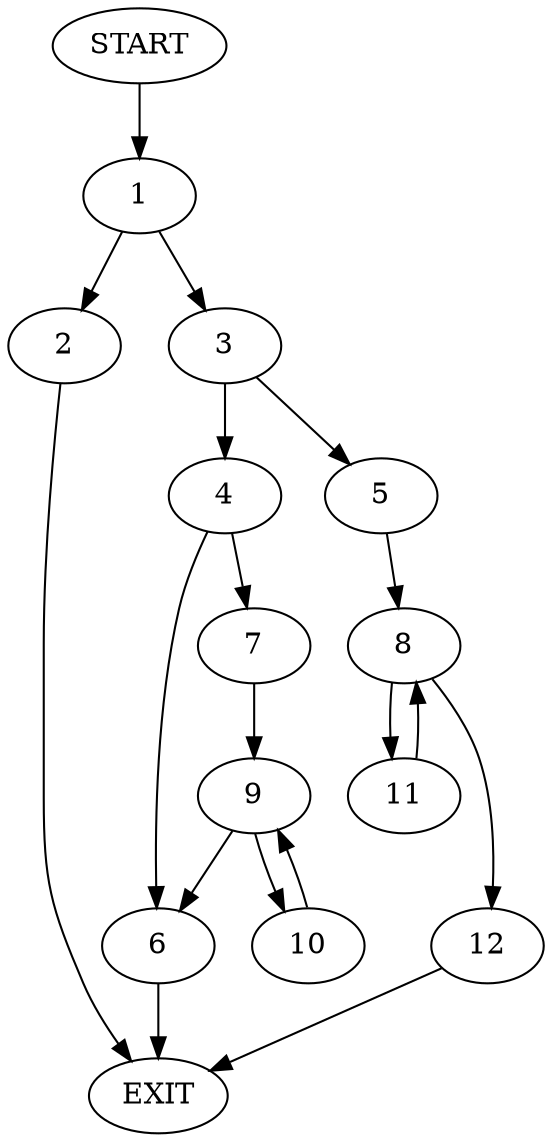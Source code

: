 digraph {
0 [label="START"]
13 [label="EXIT"]
0 -> 1
1 -> 2
1 -> 3
3 -> 4
3 -> 5
2 -> 13
4 -> 6
4 -> 7
5 -> 8
7 -> 9
6 -> 13
9 -> 6
9 -> 10
10 -> 9
8 -> 11
8 -> 12
12 -> 13
11 -> 8
}
